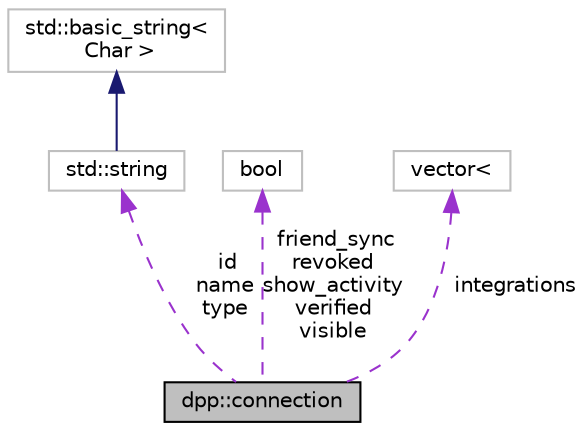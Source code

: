 digraph "dpp::connection"
{
 // INTERACTIVE_SVG=YES
 // LATEX_PDF_SIZE
  bgcolor="transparent";
  edge [fontname="Helvetica",fontsize="10",labelfontname="Helvetica",labelfontsize="10"];
  node [fontname="Helvetica",fontsize="10",shape=record];
  Node1 [label="dpp::connection",height=0.2,width=0.4,color="black", fillcolor="grey75", style="filled", fontcolor="black",tooltip="The connection object that the user has attached."];
  Node2 -> Node1 [dir="back",color="darkorchid3",fontsize="10",style="dashed",label=" id\nname\ntype" ,fontname="Helvetica"];
  Node2 [label="std::string",height=0.2,width=0.4,color="grey75",tooltip=" "];
  Node3 -> Node2 [dir="back",color="midnightblue",fontsize="10",style="solid",fontname="Helvetica"];
  Node3 [label="std::basic_string\<\l Char \>",height=0.2,width=0.4,color="grey75",tooltip=" "];
  Node4 -> Node1 [dir="back",color="darkorchid3",fontsize="10",style="dashed",label=" friend_sync\nrevoked\nshow_activity\nverified\nvisible" ,fontname="Helvetica"];
  Node4 [label="bool",height=0.2,width=0.4,color="grey75",tooltip=" "];
  Node5 -> Node1 [dir="back",color="darkorchid3",fontsize="10",style="dashed",label=" integrations" ,fontname="Helvetica"];
  Node5 [label="vector\<",height=0.2,width=0.4,color="grey75",tooltip=" "];
}
